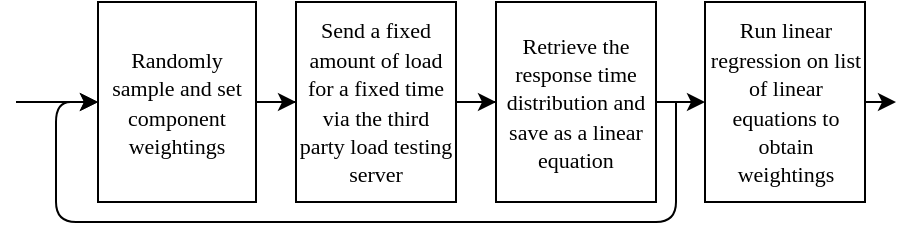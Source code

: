<mxfile version="14.6.11" type="github"><diagram id="whum5KUoKy-AiShSeKjw" name="Page-1"><mxGraphModel dx="982" dy="507" grid="1" gridSize="10" guides="1" tooltips="1" connect="1" arrows="1" fold="1" page="1" pageScale="1" pageWidth="1169" pageHeight="827" math="0" shadow="0"><root><mxCell id="0"/><mxCell id="1" parent="0"/><mxCell id="7800FAnf7w5shlVnYeUa-1" style="edgeStyle=orthogonalEdgeStyle;rounded=0;orthogonalLoop=1;jettySize=auto;html=1;startArrow=classic;startFill=1;endArrow=none;endFill=0;" parent="1" source="T9op1pWDXtT6hMXo4TAV-2" edge="1"><mxGeometry relative="1" as="geometry"><mxPoint x="200" y="360" as="targetPoint"/></mxGeometry></mxCell><mxCell id="7800FAnf7w5shlVnYeUa-6" style="edgeStyle=orthogonalEdgeStyle;rounded=0;orthogonalLoop=1;jettySize=auto;html=1;entryX=0;entryY=0.5;entryDx=0;entryDy=0;fontFamily=Georgia;startArrow=none;startFill=0;endArrow=classic;endFill=1;" parent="1" source="T9op1pWDXtT6hMXo4TAV-2" target="7800FAnf7w5shlVnYeUa-3" edge="1"><mxGeometry relative="1" as="geometry"/></mxCell><mxCell id="T9op1pWDXtT6hMXo4TAV-2" value="&lt;font face=&quot;Georgia&quot; style=&quot;font-size: 11px&quot;&gt;Randomly sample and set component weightings&lt;/font&gt;" style="rounded=0;whiteSpace=wrap;html=1;" parent="1" vertex="1"><mxGeometry x="241" y="310" width="79" height="100" as="geometry"/></mxCell><mxCell id="7800FAnf7w5shlVnYeUa-9" style="edgeStyle=orthogonalEdgeStyle;rounded=0;orthogonalLoop=1;jettySize=auto;html=1;entryX=0;entryY=0.5;entryDx=0;entryDy=0;fontFamily=Georgia;startArrow=none;startFill=0;endArrow=classic;endFill=1;" parent="1" source="7800FAnf7w5shlVnYeUa-3" target="7800FAnf7w5shlVnYeUa-8" edge="1"><mxGeometry relative="1" as="geometry"/></mxCell><mxCell id="7800FAnf7w5shlVnYeUa-3" value="&lt;font face=&quot;Georgia&quot;&gt;&lt;span style=&quot;font-size: 11px&quot;&gt;Send a fixed amount of load for a fixed time via the third party load testing server&lt;/span&gt;&lt;/font&gt;" style="rounded=0;whiteSpace=wrap;html=1;" parent="1" vertex="1"><mxGeometry x="340" y="310" width="80" height="100" as="geometry"/></mxCell><mxCell id="7800FAnf7w5shlVnYeUa-11" style="edgeStyle=orthogonalEdgeStyle;rounded=0;orthogonalLoop=1;jettySize=auto;html=1;entryX=0;entryY=0.5;entryDx=0;entryDy=0;fontFamily=Georgia;startArrow=none;startFill=0;endArrow=classic;endFill=1;" parent="1" source="7800FAnf7w5shlVnYeUa-8" target="7800FAnf7w5shlVnYeUa-10" edge="1"><mxGeometry relative="1" as="geometry"/></mxCell><mxCell id="7800FAnf7w5shlVnYeUa-8" value="&lt;font face=&quot;Georgia&quot;&gt;&lt;span style=&quot;font-size: 11px&quot;&gt;Retrieve the response time distribution and save as a linear equation&lt;/span&gt;&lt;/font&gt;" style="rounded=0;whiteSpace=wrap;html=1;" parent="1" vertex="1"><mxGeometry x="440" y="310" width="80" height="100" as="geometry"/></mxCell><mxCell id="_cpiveH0QVrsNOo292yx-4" style="edgeStyle=orthogonalEdgeStyle;rounded=0;orthogonalLoop=1;jettySize=auto;html=1;exitX=1;exitY=0.5;exitDx=0;exitDy=0;" edge="1" parent="1" source="7800FAnf7w5shlVnYeUa-10"><mxGeometry relative="1" as="geometry"><mxPoint x="640" y="360.143" as="targetPoint"/></mxGeometry></mxCell><mxCell id="7800FAnf7w5shlVnYeUa-10" value="&lt;font face=&quot;Georgia&quot;&gt;&lt;span style=&quot;font-size: 11px&quot;&gt;Run linear regression on list of linear equations to obtain weightings&lt;/span&gt;&lt;/font&gt;" style="rounded=0;whiteSpace=wrap;html=1;" parent="1" vertex="1"><mxGeometry x="544.5" y="310" width="80" height="100" as="geometry"/></mxCell><mxCell id="_cpiveH0QVrsNOo292yx-2" value="" style="endArrow=classic;html=1;edgeStyle=orthogonalEdgeStyle;entryX=0;entryY=0.5;entryDx=0;entryDy=0;" edge="1" parent="1" target="T9op1pWDXtT6hMXo4TAV-2"><mxGeometry width="50" height="50" relative="1" as="geometry"><mxPoint x="530" y="360" as="sourcePoint"/><mxPoint x="220" y="360" as="targetPoint"/><Array as="points"><mxPoint x="530" y="420"/><mxPoint x="220" y="420"/><mxPoint x="220" y="360"/></Array></mxGeometry></mxCell></root></mxGraphModel></diagram></mxfile>